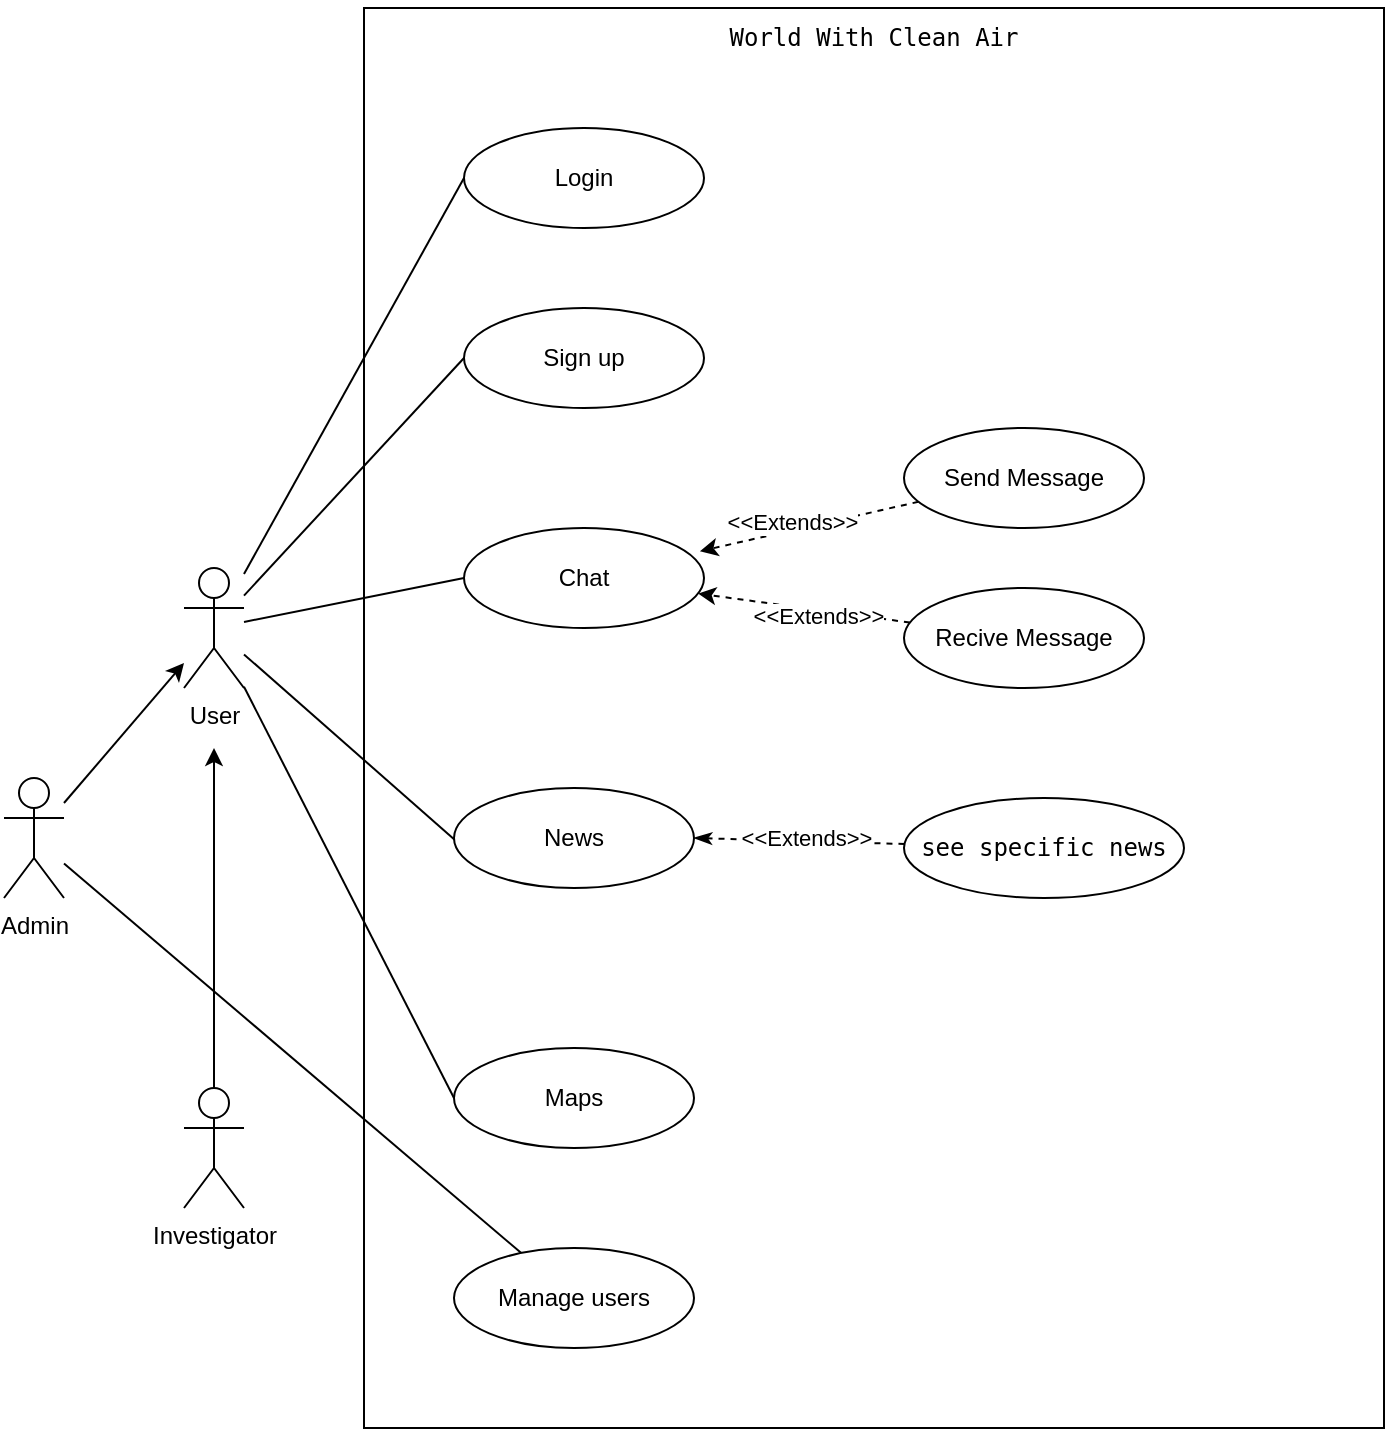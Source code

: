 <mxfile>
    <diagram id="Ad8xNgjMwblyBEEjSpns" name="Page-1">
        <mxGraphModel dx="1485" dy="984" grid="1" gridSize="10" guides="1" tooltips="1" connect="1" arrows="1" fold="1" page="1" pageScale="1" pageWidth="827" pageHeight="1169" math="0" shadow="0">
            <root>
                <mxCell id="0"/>
                <mxCell id="1" parent="0"/>
                <mxCell id="90" value="" style="rounded=0;whiteSpace=wrap;html=1;fillColor=default;" parent="1" vertex="1">
                    <mxGeometry x="280" y="120" width="510" height="710" as="geometry"/>
                </mxCell>
                <mxCell id="159" style="edgeStyle=none;html=1;" edge="1" parent="1" source="87" target="88">
                    <mxGeometry relative="1" as="geometry"/>
                </mxCell>
                <mxCell id="177" style="edgeStyle=none;html=1;endArrow=none;endFill=0;" edge="1" parent="1" source="87" target="176">
                    <mxGeometry relative="1" as="geometry"/>
                </mxCell>
                <mxCell id="87" value="Admin" style="shape=umlActor;verticalLabelPosition=bottom;verticalAlign=top;html=1;outlineConnect=0;" parent="1" vertex="1">
                    <mxGeometry x="100" y="505" width="30" height="60" as="geometry"/>
                </mxCell>
                <mxCell id="161" style="edgeStyle=none;html=1;entryX=0;entryY=0.5;entryDx=0;entryDy=0;endArrow=none;endFill=0;" edge="1" parent="1" source="88" target="151">
                    <mxGeometry relative="1" as="geometry"/>
                </mxCell>
                <mxCell id="162" style="edgeStyle=none;html=1;endArrow=none;endFill=0;" edge="1" parent="1" source="88">
                    <mxGeometry relative="1" as="geometry">
                        <mxPoint x="330" y="540" as="targetPoint"/>
                    </mxGeometry>
                </mxCell>
                <mxCell id="163" style="edgeStyle=none;html=1;entryX=0;entryY=0.5;entryDx=0;entryDy=0;endArrow=none;endFill=0;" edge="1" parent="1" source="88" target="153">
                    <mxGeometry relative="1" as="geometry"/>
                </mxCell>
                <mxCell id="164" style="edgeStyle=none;html=1;entryX=0;entryY=0.5;entryDx=0;entryDy=0;endArrow=none;endFill=0;" edge="1" parent="1" source="88" target="144">
                    <mxGeometry relative="1" as="geometry"/>
                </mxCell>
                <mxCell id="165" style="edgeStyle=none;html=1;entryX=0;entryY=0.5;entryDx=0;entryDy=0;endArrow=none;endFill=0;" edge="1" parent="1" source="88" target="148">
                    <mxGeometry relative="1" as="geometry"/>
                </mxCell>
                <mxCell id="88" value="User" style="shape=umlActor;verticalLabelPosition=bottom;verticalAlign=top;html=1;outlineConnect=0;" parent="1" vertex="1">
                    <mxGeometry x="190" y="400" width="30" height="60" as="geometry"/>
                </mxCell>
                <mxCell id="160" style="edgeStyle=none;html=1;" edge="1" parent="1" source="92">
                    <mxGeometry relative="1" as="geometry">
                        <mxPoint x="205" y="490" as="targetPoint"/>
                    </mxGeometry>
                </mxCell>
                <mxCell id="92" value="Investigator" style="shape=umlActor;verticalLabelPosition=bottom;verticalAlign=top;html=1;outlineConnect=0;" parent="1" vertex="1">
                    <mxGeometry x="190" y="660" width="30" height="60" as="geometry"/>
                </mxCell>
                <mxCell id="95" value="&lt;pre class=&quot;tw-data-text tw-text-large tw-ta&quot; id=&quot;tw-target-text&quot; style=&quot;text-align: left&quot; dir=&quot;ltr&quot;&gt;World With Clean Air&lt;/pre&gt;" style="text;html=1;strokeColor=none;fillColor=none;align=center;verticalAlign=middle;whiteSpace=wrap;rounded=0;" parent="1" vertex="1">
                    <mxGeometry x="445" y="120" width="180" height="30" as="geometry"/>
                </mxCell>
                <mxCell id="122" style="edgeStyle=none;html=1;entryX=0;entryY=0.5;entryDx=0;entryDy=0;dashed=1;endArrow=classic;endFill=1;" parent="1" edge="1">
                    <mxGeometry relative="1" as="geometry">
                        <mxPoint x="570" y="660" as="targetPoint"/>
                    </mxGeometry>
                </mxCell>
                <mxCell id="123" value="&amp;lt;&amp;lt;Include&amp;gt;&amp;gt;" style="edgeLabel;html=1;align=center;verticalAlign=middle;resizable=0;points=[];" parent="122" vertex="1" connectable="0">
                    <mxGeometry x="0.327" relative="1" as="geometry">
                        <mxPoint x="-8" as="offset"/>
                    </mxGeometry>
                </mxCell>
                <mxCell id="125" style="edgeStyle=none;html=1;entryX=0.033;entryY=0.65;entryDx=0;entryDy=0;entryPerimeter=0;dashed=1;endArrow=classic;endFill=1;" parent="1" edge="1">
                    <mxGeometry relative="1" as="geometry">
                        <Array as="points"/>
                        <mxPoint x="556.6" y="593.5" as="targetPoint"/>
                    </mxGeometry>
                </mxCell>
                <mxCell id="127" value="&amp;lt;&amp;lt;Include&amp;gt;&amp;gt;" style="edgeLabel;html=1;align=center;verticalAlign=middle;resizable=0;points=[];" parent="125" vertex="1" connectable="0">
                    <mxGeometry x="0.358" y="2" relative="1" as="geometry">
                        <mxPoint x="26" y="14" as="offset"/>
                    </mxGeometry>
                </mxCell>
                <mxCell id="129" style="edgeStyle=none;html=1;dashed=1;endArrow=classic;endFill=1;" parent="1" edge="1">
                    <mxGeometry relative="1" as="geometry">
                        <Array as="points">
                            <mxPoint x="360" y="500"/>
                        </Array>
                        <mxPoint x="375.706" y="555.156" as="targetPoint"/>
                    </mxGeometry>
                </mxCell>
                <mxCell id="119" style="edgeStyle=none;html=1;entryX=1;entryY=0.5;entryDx=0;entryDy=0;endArrow=classic;endFill=1;dashed=1;" parent="1" edge="1">
                    <mxGeometry relative="1" as="geometry">
                        <mxPoint x="460" y="765" as="targetPoint"/>
                    </mxGeometry>
                </mxCell>
                <mxCell id="139" style="edgeStyle=none;html=1;dashed=1;endArrow=classic;endFill=1;" parent="1" edge="1">
                    <mxGeometry relative="1" as="geometry">
                        <mxPoint x="391.747" y="428.98" as="targetPoint"/>
                    </mxGeometry>
                </mxCell>
                <mxCell id="140" value="&amp;lt;&amp;lt;Include&amp;gt;&amp;gt;" style="edgeLabel;html=1;align=center;verticalAlign=middle;resizable=0;points=[];" parent="139" vertex="1" connectable="0">
                    <mxGeometry x="-0.332" relative="1" as="geometry">
                        <mxPoint as="offset"/>
                    </mxGeometry>
                </mxCell>
                <mxCell id="144" value="Login" style="ellipse;whiteSpace=wrap;html=1;fillColor=default;" parent="1" vertex="1">
                    <mxGeometry x="330" y="180" width="120" height="50" as="geometry"/>
                </mxCell>
                <mxCell id="147" value="News" style="ellipse;whiteSpace=wrap;html=1;fillColor=default;" parent="1" vertex="1">
                    <mxGeometry x="325" y="510" width="120" height="50" as="geometry"/>
                </mxCell>
                <mxCell id="148" value="Maps" style="ellipse;whiteSpace=wrap;html=1;fillColor=default;" parent="1" vertex="1">
                    <mxGeometry x="325" y="640" width="120" height="50" as="geometry"/>
                </mxCell>
                <mxCell id="155" style="edgeStyle=none;html=1;entryX=0.983;entryY=0.232;entryDx=0;entryDy=0;entryPerimeter=0;dashed=1;" edge="1" parent="1" source="149" target="151">
                    <mxGeometry relative="1" as="geometry"/>
                </mxCell>
                <mxCell id="156" value="&amp;lt;&amp;lt;Extends&amp;gt;&amp;gt;" style="edgeLabel;html=1;align=center;verticalAlign=middle;resizable=0;points=[];" vertex="1" connectable="0" parent="155">
                    <mxGeometry x="0.337" y="2" relative="1" as="geometry">
                        <mxPoint x="9" y="-9" as="offset"/>
                    </mxGeometry>
                </mxCell>
                <mxCell id="149" value="Send Message" style="ellipse;whiteSpace=wrap;html=1;fillColor=default;" parent="1" vertex="1">
                    <mxGeometry x="550" y="330" width="120" height="50" as="geometry"/>
                </mxCell>
                <mxCell id="157" style="edgeStyle=none;html=1;dashed=1;" edge="1" parent="1" source="150" target="151">
                    <mxGeometry relative="1" as="geometry"/>
                </mxCell>
                <mxCell id="158" value="&amp;lt;&amp;lt;Extends&amp;gt;&amp;gt;" style="edgeLabel;html=1;align=center;verticalAlign=middle;resizable=0;points=[];" vertex="1" connectable="0" parent="157">
                    <mxGeometry x="-0.143" y="3" relative="1" as="geometry">
                        <mxPoint as="offset"/>
                    </mxGeometry>
                </mxCell>
                <mxCell id="150" value="Recive Message" style="ellipse;whiteSpace=wrap;html=1;fillColor=default;" parent="1" vertex="1">
                    <mxGeometry x="550" y="410" width="120" height="50" as="geometry"/>
                </mxCell>
                <mxCell id="151" value="Chat" style="ellipse;whiteSpace=wrap;html=1;fillColor=default;" parent="1" vertex="1">
                    <mxGeometry x="330" y="380" width="120" height="50" as="geometry"/>
                </mxCell>
                <mxCell id="153" value="Sign up" style="ellipse;whiteSpace=wrap;html=1;fillColor=default;" parent="1" vertex="1">
                    <mxGeometry x="330" y="270" width="120" height="50" as="geometry"/>
                </mxCell>
                <mxCell id="171" style="edgeStyle=none;html=1;entryX=1;entryY=0.5;entryDx=0;entryDy=0;dashed=1;endArrow=classicThin;endFill=1;" edge="1" parent="1" source="166" target="147">
                    <mxGeometry relative="1" as="geometry"/>
                </mxCell>
                <mxCell id="172" value="&amp;lt;&amp;lt;Extends&amp;gt;&amp;gt;" style="edgeLabel;html=1;align=center;verticalAlign=middle;resizable=0;points=[];" vertex="1" connectable="0" parent="171">
                    <mxGeometry x="-0.261" y="-2" relative="1" as="geometry">
                        <mxPoint x="-11" as="offset"/>
                    </mxGeometry>
                </mxCell>
                <mxCell id="166" value="&lt;pre class=&quot;tw-data-text tw-text-large tw-ta&quot; id=&quot;tw-target-text&quot; style=&quot;text-align: left&quot; dir=&quot;ltr&quot;&gt;&lt;pre class=&quot;tw-data-text tw-text-large tw-ta&quot; id=&quot;tw-target-text&quot; dir=&quot;ltr&quot;&gt;&lt;span class=&quot;Y2IQFc&quot; lang=&quot;en&quot;&gt;see specific news&lt;/span&gt;&lt;/pre&gt;&lt;/pre&gt;" style="ellipse;whiteSpace=wrap;html=1;fillColor=default;" vertex="1" parent="1">
                    <mxGeometry x="550" y="515" width="140" height="50" as="geometry"/>
                </mxCell>
                <mxCell id="176" value="Manage users" style="ellipse;whiteSpace=wrap;html=1;fillColor=default;" vertex="1" parent="1">
                    <mxGeometry x="325" y="740" width="120" height="50" as="geometry"/>
                </mxCell>
            </root>
        </mxGraphModel>
    </diagram>
</mxfile>